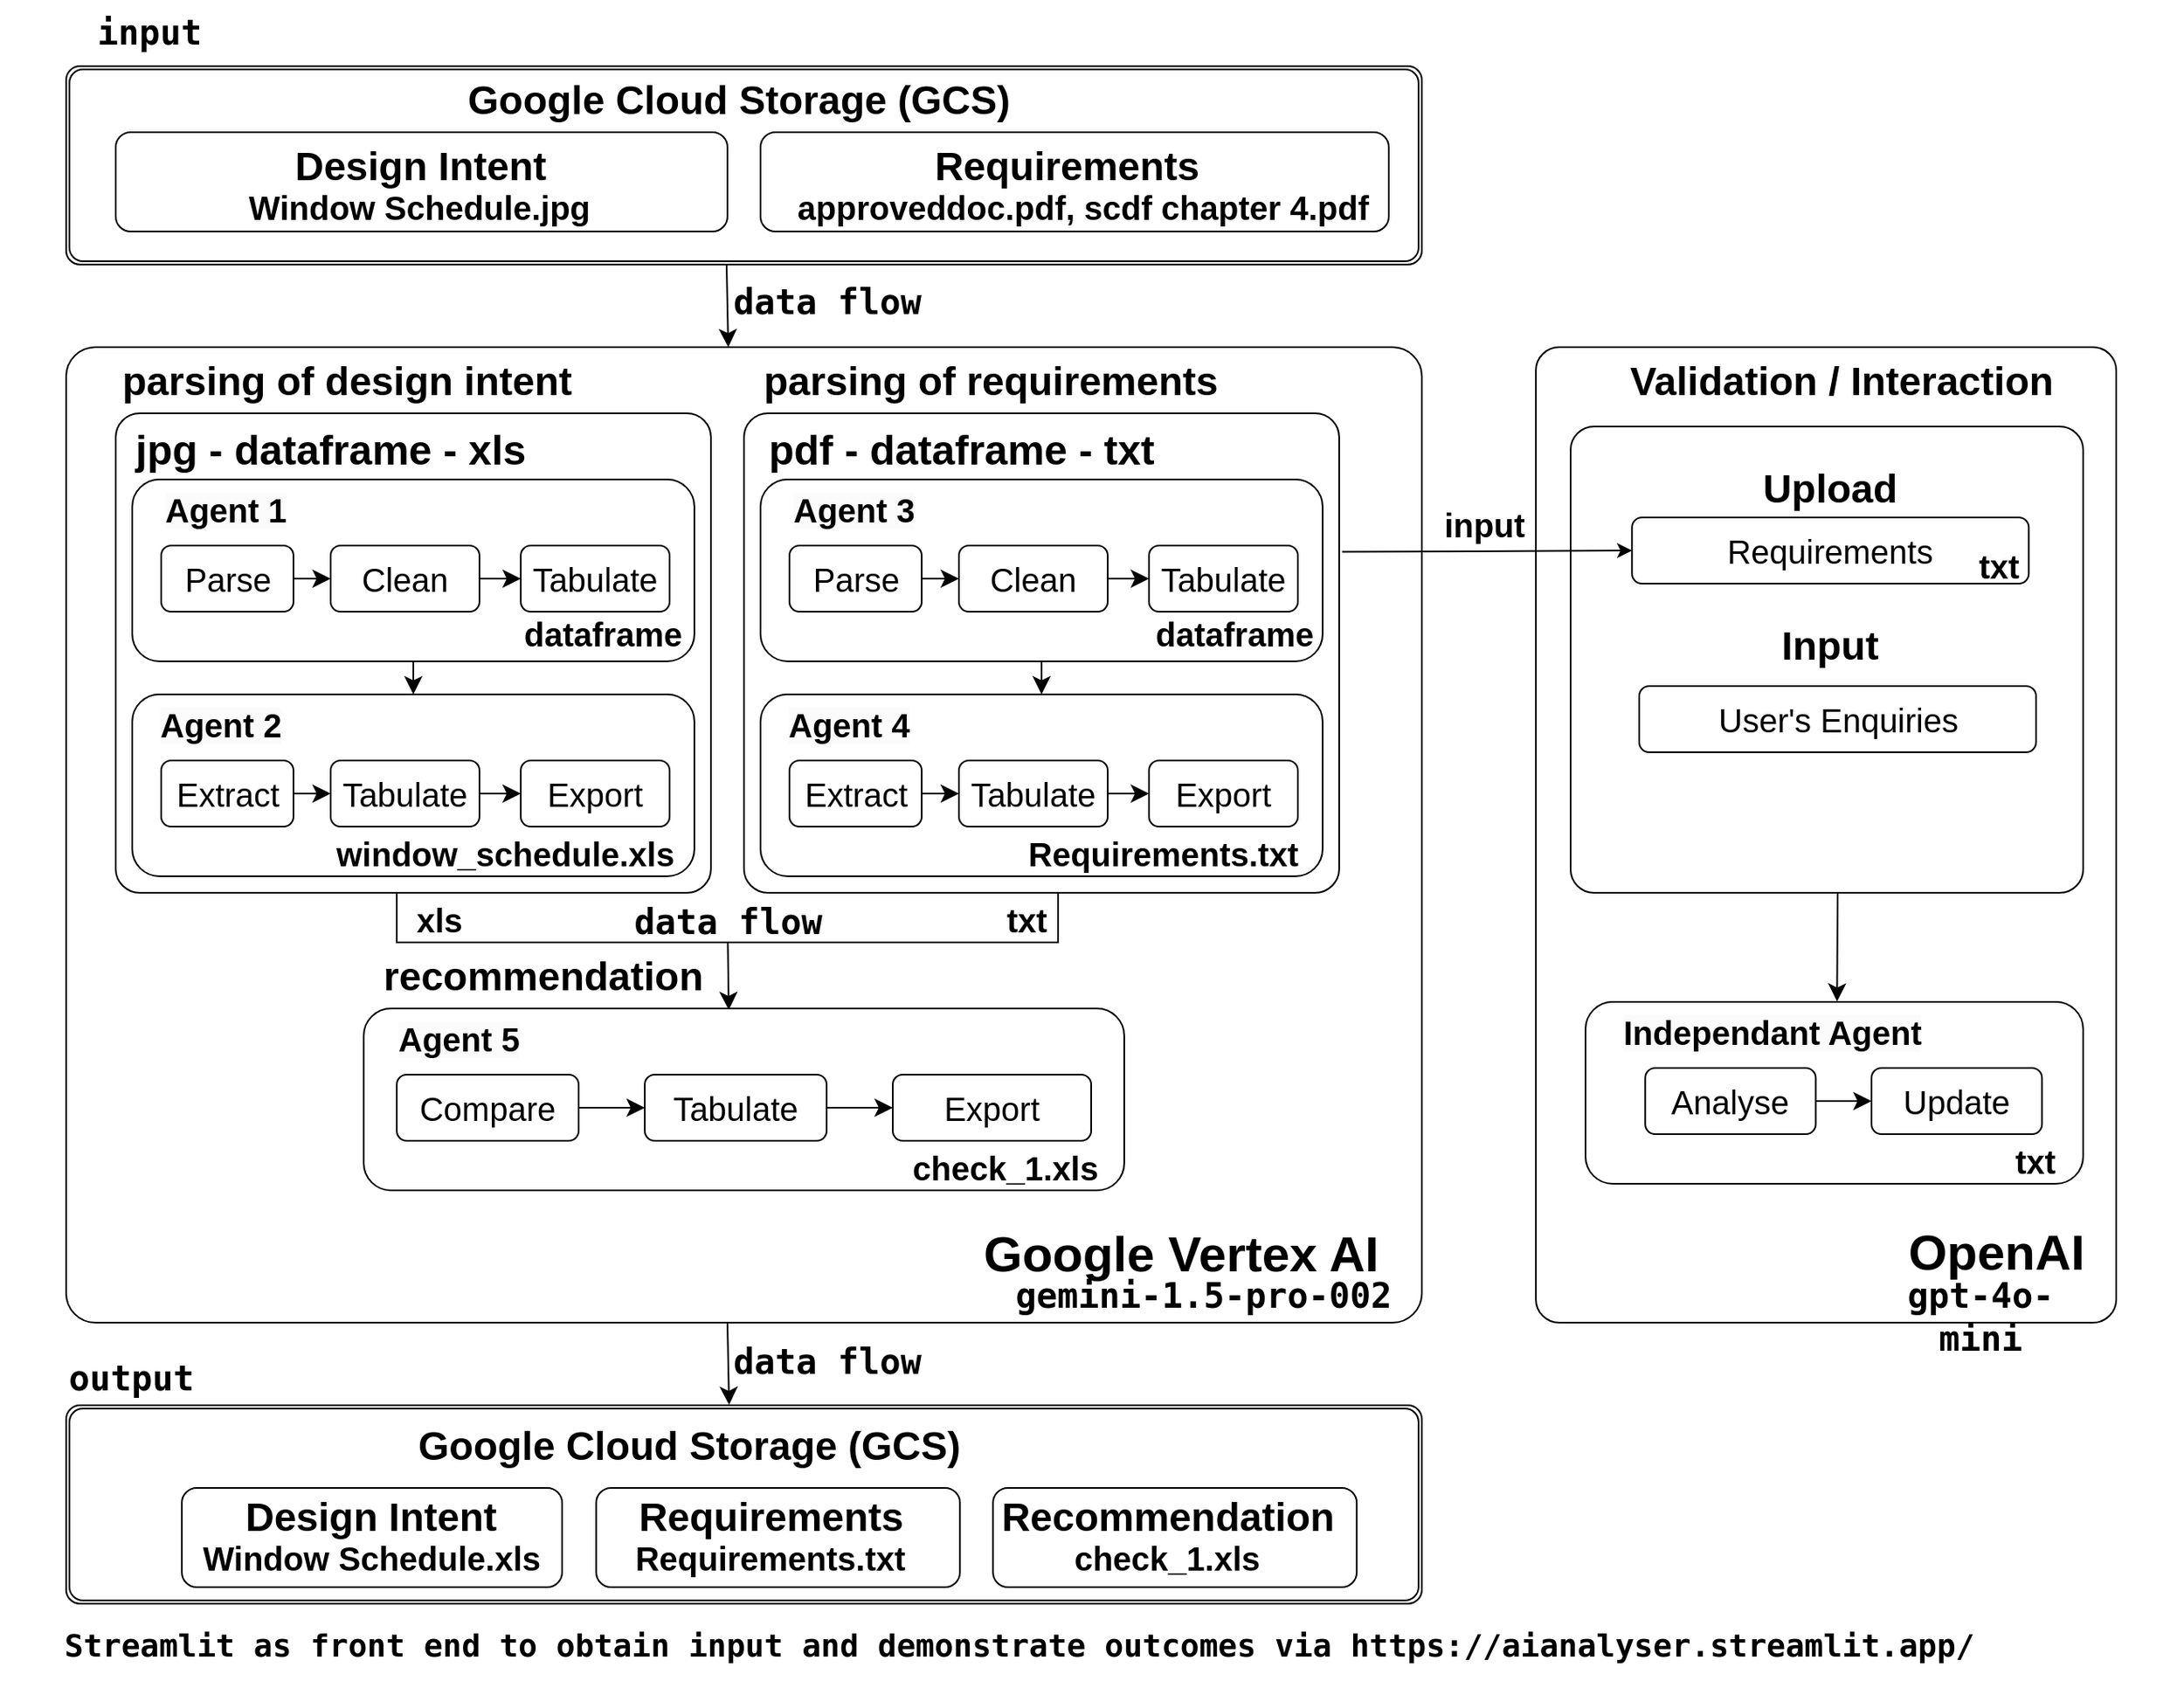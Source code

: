 <mxfile version="24.8.4">
  <diagram id="C5RBs43oDa-KdzZeNtuy" name="Page-1">
    <mxGraphModel dx="1673" dy="2113" grid="1" gridSize="10" guides="1" tooltips="1" connect="1" arrows="1" fold="1" page="1" pageScale="1" pageWidth="827" pageHeight="1169" math="0" shadow="0">
      <root>
        <mxCell id="WIyWlLk6GJQsqaUBKTNV-0" />
        <mxCell id="WIyWlLk6GJQsqaUBKTNV-1" parent="WIyWlLk6GJQsqaUBKTNV-0" />
        <mxCell id="jvl8iwTHRKWooMft47pN-112" value="" style="rounded=0;whiteSpace=wrap;html=1;labelBorderColor=none;fontColor=none;noLabel=1;strokeColor=none;" parent="WIyWlLk6GJQsqaUBKTNV-1" vertex="1">
          <mxGeometry x="40" y="-160" width="1320" height="1020" as="geometry" />
        </mxCell>
        <mxCell id="jvl8iwTHRKWooMft47pN-94" value="" style="rounded=1;whiteSpace=wrap;html=1;glass=0;strokeWidth=1;shadow=0;fontSize=30;fontStyle=1;verticalAlign=top;arcSize=4;labelBorderColor=none;" parent="WIyWlLk6GJQsqaUBKTNV-1" vertex="1">
          <mxGeometry x="969" y="50" width="351" height="590" as="geometry" />
        </mxCell>
        <mxCell id="P_XnB2ZgnU_32aA16hqf-22" value="" style="rounded=1;whiteSpace=wrap;html=1;labelBackgroundColor=#1A1A1A;arcSize=5;" vertex="1" parent="WIyWlLk6GJQsqaUBKTNV-1">
          <mxGeometry x="990" y="98" width="310" height="282" as="geometry" />
        </mxCell>
        <mxCell id="jvl8iwTHRKWooMft47pN-4" value="&lt;div&gt;&lt;br&gt;&lt;/div&gt;" style="rounded=1;whiteSpace=wrap;html=1;glass=0;strokeWidth=1;shadow=0;fontSize=30;fontStyle=1;verticalAlign=bottom;arcSize=3;" parent="WIyWlLk6GJQsqaUBKTNV-1" vertex="1">
          <mxGeometry x="80" y="50" width="820" height="590" as="geometry" />
        </mxCell>
        <mxCell id="P_XnB2ZgnU_32aA16hqf-18" value="" style="rounded=1;whiteSpace=wrap;html=1;labelBackgroundColor=#1A1A1A;arcSize=5;" vertex="1" parent="WIyWlLk6GJQsqaUBKTNV-1">
          <mxGeometry x="110" y="90" width="360" height="290" as="geometry" />
        </mxCell>
        <mxCell id="P_XnB2ZgnU_32aA16hqf-17" value="" style="rounded=1;whiteSpace=wrap;html=1;labelBackgroundColor=#1A1A1A;arcSize=5;" vertex="1" parent="WIyWlLk6GJQsqaUBKTNV-1">
          <mxGeometry x="490" y="90" width="360" height="290" as="geometry" />
        </mxCell>
        <mxCell id="P_XnB2ZgnU_32aA16hqf-2" value="" style="shape=ext;double=1;rounded=1;whiteSpace=wrap;html=1;arcSize=7;" vertex="1" parent="WIyWlLk6GJQsqaUBKTNV-1">
          <mxGeometry x="80" y="690" width="820" height="120" as="geometry" />
        </mxCell>
        <mxCell id="P_XnB2ZgnU_32aA16hqf-11" value="&lt;p&gt;&lt;br&gt;&lt;/p&gt;" style="rounded=1;whiteSpace=wrap;html=1;fontSize=12;glass=0;strokeWidth=1;shadow=0;" vertex="1" parent="WIyWlLk6GJQsqaUBKTNV-1">
          <mxGeometry x="150" y="740" width="230" height="60" as="geometry" />
        </mxCell>
        <mxCell id="P_XnB2ZgnU_32aA16hqf-12" value="&lt;p&gt;&lt;br&gt;&lt;/p&gt;" style="rounded=1;whiteSpace=wrap;html=1;fontSize=12;glass=0;strokeWidth=1;shadow=0;spacing=0;" vertex="1" parent="WIyWlLk6GJQsqaUBKTNV-1">
          <mxGeometry x="400.63" y="740" width="220" height="60" as="geometry" />
        </mxCell>
        <mxCell id="AkG67R32tvtSbbvucYFj-15" value="pdf - dataframe - txt" style="text;whiteSpace=wrap;html=1;fontStyle=1;align=left;fontSize=25;" parent="WIyWlLk6GJQsqaUBKTNV-1" vertex="1">
          <mxGeometry x="502.5" y="90" width="250" height="50" as="geometry" />
        </mxCell>
        <mxCell id="AkG67R32tvtSbbvucYFj-2" value="" style="shape=ext;double=1;rounded=1;whiteSpace=wrap;html=1;arcSize=7;" parent="WIyWlLk6GJQsqaUBKTNV-1" vertex="1">
          <mxGeometry x="80" y="-120" width="820" height="120" as="geometry" />
        </mxCell>
        <mxCell id="jvl8iwTHRKWooMft47pN-24" style="edgeStyle=none;curved=1;rounded=0;orthogonalLoop=1;jettySize=auto;html=1;entryX=0.5;entryY=0;entryDx=0;entryDy=0;fontSize=12;startSize=8;endSize=8;" parent="WIyWlLk6GJQsqaUBKTNV-1" source="jvl8iwTHRKWooMft47pN-13" target="jvl8iwTHRKWooMft47pN-19" edge="1">
          <mxGeometry relative="1" as="geometry" />
        </mxCell>
        <mxCell id="jvl8iwTHRKWooMft47pN-13" value="" style="rounded=1;whiteSpace=wrap;html=1;labelBackgroundColor=#1A1A1A;" parent="WIyWlLk6GJQsqaUBKTNV-1" vertex="1">
          <mxGeometry x="120" y="130" width="340" height="110" as="geometry" />
        </mxCell>
        <mxCell id="WIyWlLk6GJQsqaUBKTNV-3" value="&lt;p&gt;&lt;br&gt;&lt;/p&gt;" style="rounded=1;whiteSpace=wrap;html=1;fontSize=12;glass=0;strokeWidth=1;shadow=0;" parent="WIyWlLk6GJQsqaUBKTNV-1" vertex="1">
          <mxGeometry x="110" y="-80" width="370" height="60" as="geometry" />
        </mxCell>
        <mxCell id="jvl8iwTHRKWooMft47pN-5" value="&lt;p&gt;&lt;br&gt;&lt;/p&gt;" style="rounded=1;whiteSpace=wrap;html=1;fontSize=12;glass=0;strokeWidth=1;shadow=0;spacing=0;" parent="WIyWlLk6GJQsqaUBKTNV-1" vertex="1">
          <mxGeometry x="500" y="-80" width="380" height="60" as="geometry" />
        </mxCell>
        <mxCell id="jvl8iwTHRKWooMft47pN-6" style="edgeStyle=none;curved=1;rounded=0;orthogonalLoop=1;jettySize=auto;html=1;exitX=0.25;exitY=1;exitDx=0;exitDy=0;fontSize=12;startSize=8;endSize=8;" parent="WIyWlLk6GJQsqaUBKTNV-1" source="WIyWlLk6GJQsqaUBKTNV-3" target="WIyWlLk6GJQsqaUBKTNV-3" edge="1">
          <mxGeometry relative="1" as="geometry" />
        </mxCell>
        <mxCell id="jvl8iwTHRKWooMft47pN-12" value="&lt;span style=&quot;color: rgb(0, 0, 0); font-family: Helvetica; font-size: 20px; font-style: normal; font-variant-ligatures: normal; font-variant-caps: normal; letter-spacing: normal; orphans: 2; text-align: center; text-indent: 0px; text-transform: none; widows: 2; word-spacing: 0px; -webkit-text-stroke-width: 0px; white-space: normal; background-color: rgb(251, 251, 251); text-decoration-thickness: initial; text-decoration-style: initial; text-decoration-color: initial; float: none; display: inline !important;&quot;&gt;Agent 1&lt;/span&gt;" style="text;whiteSpace=wrap;html=1;fontStyle=1" parent="WIyWlLk6GJQsqaUBKTNV-1" vertex="1">
          <mxGeometry x="137.5" y="130" width="90" height="50" as="geometry" />
        </mxCell>
        <mxCell id="jvl8iwTHRKWooMft47pN-17" style="edgeStyle=none;curved=1;rounded=0;orthogonalLoop=1;jettySize=auto;html=1;exitX=0.5;exitY=0;exitDx=0;exitDy=0;fontSize=12;startSize=8;endSize=8;" parent="WIyWlLk6GJQsqaUBKTNV-1" edge="1">
          <mxGeometry relative="1" as="geometry">
            <mxPoint x="380" y="170" as="sourcePoint" />
            <mxPoint x="380" y="170" as="targetPoint" />
          </mxGeometry>
        </mxCell>
        <mxCell id="jvl8iwTHRKWooMft47pN-19" value="" style="rounded=1;whiteSpace=wrap;html=1;labelBackgroundColor=#1A1A1A;" parent="WIyWlLk6GJQsqaUBKTNV-1" vertex="1">
          <mxGeometry x="120" y="260" width="340" height="110" as="geometry" />
        </mxCell>
        <mxCell id="jvl8iwTHRKWooMft47pN-20" value="&lt;span style=&quot;color: rgb(0, 0, 0); font-family: Helvetica; font-size: 20px; font-style: normal; font-variant-ligatures: normal; font-variant-caps: normal; letter-spacing: normal; orphans: 2; text-align: center; text-indent: 0px; text-transform: none; widows: 2; word-spacing: 0px; -webkit-text-stroke-width: 0px; white-space: normal; background-color: rgb(251, 251, 251); text-decoration-thickness: initial; text-decoration-style: initial; text-decoration-color: initial; float: none; display: inline !important;&quot;&gt;Agent 2&lt;/span&gt;" style="text;whiteSpace=wrap;html=1;fontStyle=1" parent="WIyWlLk6GJQsqaUBKTNV-1" vertex="1">
          <mxGeometry x="135" y="260" width="90" height="50" as="geometry" />
        </mxCell>
        <mxCell id="jvl8iwTHRKWooMft47pN-23" style="edgeStyle=none;curved=1;rounded=0;orthogonalLoop=1;jettySize=auto;html=1;exitX=1;exitY=0.5;exitDx=0;exitDy=0;entryX=0;entryY=0.5;entryDx=0;entryDy=0;fontSize=12;startSize=8;endSize=8;" parent="WIyWlLk6GJQsqaUBKTNV-1" source="jvl8iwTHRKWooMft47pN-21" target="jvl8iwTHRKWooMft47pN-22" edge="1">
          <mxGeometry relative="1" as="geometry" />
        </mxCell>
        <mxCell id="jvl8iwTHRKWooMft47pN-21" value="&lt;p&gt;&lt;span style=&quot;font-size: 20px;&quot;&gt;Extract&lt;/span&gt;&lt;/p&gt;" style="rounded=1;whiteSpace=wrap;html=1;fontSize=12;glass=0;strokeWidth=1;shadow=0;" parent="WIyWlLk6GJQsqaUBKTNV-1" vertex="1">
          <mxGeometry x="137.5" y="300" width="80" height="40" as="geometry" />
        </mxCell>
        <mxCell id="jvl8iwTHRKWooMft47pN-36" style="edgeStyle=none;curved=1;rounded=0;orthogonalLoop=1;jettySize=auto;html=1;fontSize=12;startSize=8;endSize=8;" parent="WIyWlLk6GJQsqaUBKTNV-1" source="jvl8iwTHRKWooMft47pN-22" target="jvl8iwTHRKWooMft47pN-26" edge="1">
          <mxGeometry relative="1" as="geometry" />
        </mxCell>
        <mxCell id="jvl8iwTHRKWooMft47pN-22" value="&lt;p&gt;&lt;span style=&quot;font-size: 20px;&quot;&gt;Tabulate&lt;/span&gt;&lt;/p&gt;" style="rounded=1;whiteSpace=wrap;html=1;fontSize=12;glass=0;strokeWidth=1;shadow=0;" parent="WIyWlLk6GJQsqaUBKTNV-1" vertex="1">
          <mxGeometry x="240" y="300" width="90" height="40" as="geometry" />
        </mxCell>
        <mxCell id="jvl8iwTHRKWooMft47pN-26" value="&lt;p&gt;&lt;span style=&quot;font-size: 20px;&quot;&gt;Export&lt;/span&gt;&lt;/p&gt;" style="rounded=1;whiteSpace=wrap;html=1;fontSize=12;glass=0;strokeWidth=1;shadow=0;" parent="WIyWlLk6GJQsqaUBKTNV-1" vertex="1">
          <mxGeometry x="355" y="300" width="90" height="40" as="geometry" />
        </mxCell>
        <mxCell id="jvl8iwTHRKWooMft47pN-32" style="edgeStyle=none;curved=1;rounded=0;orthogonalLoop=1;jettySize=auto;html=1;entryX=0;entryY=0.5;entryDx=0;entryDy=0;fontSize=12;startSize=8;endSize=8;" parent="WIyWlLk6GJQsqaUBKTNV-1" source="jvl8iwTHRKWooMft47pN-29" target="jvl8iwTHRKWooMft47pN-30" edge="1">
          <mxGeometry relative="1" as="geometry" />
        </mxCell>
        <mxCell id="jvl8iwTHRKWooMft47pN-29" value="&lt;p&gt;&lt;span style=&quot;font-size: 20px;&quot;&gt;Parse&lt;/span&gt;&lt;/p&gt;" style="rounded=1;whiteSpace=wrap;html=1;fontSize=12;glass=0;strokeWidth=1;shadow=0;" parent="WIyWlLk6GJQsqaUBKTNV-1" vertex="1">
          <mxGeometry x="137.5" y="170" width="80" height="40" as="geometry" />
        </mxCell>
        <mxCell id="jvl8iwTHRKWooMft47pN-33" style="edgeStyle=none;curved=1;rounded=0;orthogonalLoop=1;jettySize=auto;html=1;entryX=0;entryY=0.5;entryDx=0;entryDy=0;fontSize=12;startSize=8;endSize=8;" parent="WIyWlLk6GJQsqaUBKTNV-1" source="jvl8iwTHRKWooMft47pN-30" target="jvl8iwTHRKWooMft47pN-31" edge="1">
          <mxGeometry relative="1" as="geometry" />
        </mxCell>
        <mxCell id="jvl8iwTHRKWooMft47pN-30" value="&lt;p&gt;&lt;span style=&quot;font-size: 20px;&quot;&gt;Clean&lt;/span&gt;&lt;/p&gt;" style="rounded=1;whiteSpace=wrap;html=1;fontSize=12;glass=0;strokeWidth=1;shadow=0;" parent="WIyWlLk6GJQsqaUBKTNV-1" vertex="1">
          <mxGeometry x="240" y="170" width="90" height="40" as="geometry" />
        </mxCell>
        <mxCell id="jvl8iwTHRKWooMft47pN-31" value="&lt;p&gt;&lt;span style=&quot;font-size: 20px;&quot;&gt;Tabulate&lt;/span&gt;&lt;/p&gt;" style="rounded=1;whiteSpace=wrap;html=1;fontSize=12;glass=0;strokeWidth=1;shadow=0;" parent="WIyWlLk6GJQsqaUBKTNV-1" vertex="1">
          <mxGeometry x="355" y="170" width="90" height="40" as="geometry" />
        </mxCell>
        <mxCell id="jvl8iwTHRKWooMft47pN-37" value="&lt;div style=&quot;text-align: center;&quot;&gt;&lt;span style=&quot;background-color: initial; font-size: 20px;&quot;&gt;dataframe&lt;/span&gt;&lt;/div&gt;" style="text;whiteSpace=wrap;html=1;fontStyle=1" parent="WIyWlLk6GJQsqaUBKTNV-1" vertex="1">
          <mxGeometry x="355" y="205" width="90" height="50" as="geometry" />
        </mxCell>
        <mxCell id="jvl8iwTHRKWooMft47pN-38" value="&lt;div style=&quot;&quot;&gt;&lt;span style=&quot;background-color: initial; font-size: 20px;&quot;&gt;window_schedule.xls&lt;/span&gt;&lt;/div&gt;" style="text;whiteSpace=wrap;html=1;fontStyle=1;align=right;" parent="WIyWlLk6GJQsqaUBKTNV-1" vertex="1">
          <mxGeometry x="230" y="338" width="220" height="50" as="geometry" />
        </mxCell>
        <mxCell id="jvl8iwTHRKWooMft47pN-41" style="edgeStyle=none;curved=1;rounded=0;orthogonalLoop=1;jettySize=auto;html=1;entryX=0.5;entryY=0;entryDx=0;entryDy=0;fontSize=12;startSize=8;endSize=8;" parent="WIyWlLk6GJQsqaUBKTNV-1" source="jvl8iwTHRKWooMft47pN-42" target="jvl8iwTHRKWooMft47pN-45" edge="1">
          <mxGeometry relative="1" as="geometry" />
        </mxCell>
        <mxCell id="jvl8iwTHRKWooMft47pN-42" value="" style="rounded=1;whiteSpace=wrap;html=1;labelBackgroundColor=#1A1A1A;" parent="WIyWlLk6GJQsqaUBKTNV-1" vertex="1">
          <mxGeometry x="500" y="130" width="340" height="110" as="geometry" />
        </mxCell>
        <mxCell id="jvl8iwTHRKWooMft47pN-43" value="&lt;span style=&quot;color: rgb(0, 0, 0); font-family: Helvetica; font-size: 20px; font-style: normal; font-variant-ligatures: normal; font-variant-caps: normal; letter-spacing: normal; orphans: 2; text-align: center; text-indent: 0px; text-transform: none; widows: 2; word-spacing: 0px; -webkit-text-stroke-width: 0px; white-space: normal; background-color: rgb(251, 251, 251); text-decoration-thickness: initial; text-decoration-style: initial; text-decoration-color: initial; float: none; display: inline !important;&quot;&gt;Agent 3&lt;/span&gt;" style="text;whiteSpace=wrap;html=1;fontStyle=1" parent="WIyWlLk6GJQsqaUBKTNV-1" vertex="1">
          <mxGeometry x="517.5" y="130" width="90" height="50" as="geometry" />
        </mxCell>
        <mxCell id="jvl8iwTHRKWooMft47pN-44" style="edgeStyle=none;curved=1;rounded=0;orthogonalLoop=1;jettySize=auto;html=1;exitX=0.5;exitY=0;exitDx=0;exitDy=0;fontSize=12;startSize=8;endSize=8;" parent="WIyWlLk6GJQsqaUBKTNV-1" edge="1">
          <mxGeometry relative="1" as="geometry">
            <mxPoint x="760" y="170" as="sourcePoint" />
            <mxPoint x="760" y="170" as="targetPoint" />
          </mxGeometry>
        </mxCell>
        <mxCell id="jvl8iwTHRKWooMft47pN-45" value="" style="rounded=1;whiteSpace=wrap;html=1;labelBackgroundColor=#1A1A1A;" parent="WIyWlLk6GJQsqaUBKTNV-1" vertex="1">
          <mxGeometry x="500" y="260" width="340" height="110" as="geometry" />
        </mxCell>
        <mxCell id="jvl8iwTHRKWooMft47pN-46" value="&lt;span style=&quot;color: rgb(0, 0, 0); font-family: Helvetica; font-size: 20px; font-style: normal; font-variant-ligatures: normal; font-variant-caps: normal; letter-spacing: normal; orphans: 2; text-align: center; text-indent: 0px; text-transform: none; widows: 2; word-spacing: 0px; -webkit-text-stroke-width: 0px; white-space: normal; background-color: rgb(251, 251, 251); text-decoration-thickness: initial; text-decoration-style: initial; text-decoration-color: initial; float: none; display: inline !important;&quot;&gt;Agent 4&lt;/span&gt;" style="text;whiteSpace=wrap;html=1;fontStyle=1" parent="WIyWlLk6GJQsqaUBKTNV-1" vertex="1">
          <mxGeometry x="515" y="260" width="90" height="50" as="geometry" />
        </mxCell>
        <mxCell id="jvl8iwTHRKWooMft47pN-47" style="edgeStyle=none;curved=1;rounded=0;orthogonalLoop=1;jettySize=auto;html=1;exitX=1;exitY=0.5;exitDx=0;exitDy=0;entryX=0;entryY=0.5;entryDx=0;entryDy=0;fontSize=12;startSize=8;endSize=8;" parent="WIyWlLk6GJQsqaUBKTNV-1" source="jvl8iwTHRKWooMft47pN-48" target="jvl8iwTHRKWooMft47pN-50" edge="1">
          <mxGeometry relative="1" as="geometry" />
        </mxCell>
        <mxCell id="jvl8iwTHRKWooMft47pN-48" value="&lt;p&gt;&lt;span style=&quot;font-size: 20px;&quot;&gt;Extract&lt;/span&gt;&lt;/p&gt;" style="rounded=1;whiteSpace=wrap;html=1;fontSize=12;glass=0;strokeWidth=1;shadow=0;" parent="WIyWlLk6GJQsqaUBKTNV-1" vertex="1">
          <mxGeometry x="517.5" y="300" width="80" height="40" as="geometry" />
        </mxCell>
        <mxCell id="jvl8iwTHRKWooMft47pN-49" style="edgeStyle=none;curved=1;rounded=0;orthogonalLoop=1;jettySize=auto;html=1;fontSize=12;startSize=8;endSize=8;" parent="WIyWlLk6GJQsqaUBKTNV-1" source="jvl8iwTHRKWooMft47pN-50" target="jvl8iwTHRKWooMft47pN-51" edge="1">
          <mxGeometry relative="1" as="geometry" />
        </mxCell>
        <mxCell id="jvl8iwTHRKWooMft47pN-50" value="&lt;p&gt;&lt;span style=&quot;font-size: 20px;&quot;&gt;Tabulate&lt;/span&gt;&lt;/p&gt;" style="rounded=1;whiteSpace=wrap;html=1;fontSize=12;glass=0;strokeWidth=1;shadow=0;" parent="WIyWlLk6GJQsqaUBKTNV-1" vertex="1">
          <mxGeometry x="620" y="300" width="90" height="40" as="geometry" />
        </mxCell>
        <mxCell id="jvl8iwTHRKWooMft47pN-51" value="&lt;p&gt;&lt;span style=&quot;font-size: 20px;&quot;&gt;Export&lt;/span&gt;&lt;/p&gt;" style="rounded=1;whiteSpace=wrap;html=1;fontSize=12;glass=0;strokeWidth=1;shadow=0;" parent="WIyWlLk6GJQsqaUBKTNV-1" vertex="1">
          <mxGeometry x="735" y="300" width="90" height="40" as="geometry" />
        </mxCell>
        <mxCell id="jvl8iwTHRKWooMft47pN-52" style="edgeStyle=none;curved=1;rounded=0;orthogonalLoop=1;jettySize=auto;html=1;entryX=0;entryY=0.5;entryDx=0;entryDy=0;fontSize=12;startSize=8;endSize=8;" parent="WIyWlLk6GJQsqaUBKTNV-1" source="jvl8iwTHRKWooMft47pN-53" target="jvl8iwTHRKWooMft47pN-55" edge="1">
          <mxGeometry relative="1" as="geometry" />
        </mxCell>
        <mxCell id="jvl8iwTHRKWooMft47pN-53" value="&lt;p&gt;&lt;span style=&quot;font-size: 20px;&quot;&gt;Parse&lt;/span&gt;&lt;/p&gt;" style="rounded=1;whiteSpace=wrap;html=1;fontSize=12;glass=0;strokeWidth=1;shadow=0;" parent="WIyWlLk6GJQsqaUBKTNV-1" vertex="1">
          <mxGeometry x="517.5" y="170" width="80" height="40" as="geometry" />
        </mxCell>
        <mxCell id="jvl8iwTHRKWooMft47pN-54" style="edgeStyle=none;curved=1;rounded=0;orthogonalLoop=1;jettySize=auto;html=1;entryX=0;entryY=0.5;entryDx=0;entryDy=0;fontSize=12;startSize=8;endSize=8;" parent="WIyWlLk6GJQsqaUBKTNV-1" source="jvl8iwTHRKWooMft47pN-55" target="jvl8iwTHRKWooMft47pN-56" edge="1">
          <mxGeometry relative="1" as="geometry" />
        </mxCell>
        <mxCell id="jvl8iwTHRKWooMft47pN-55" value="&lt;p&gt;&lt;span style=&quot;font-size: 20px;&quot;&gt;Clean&lt;/span&gt;&lt;/p&gt;" style="rounded=1;whiteSpace=wrap;html=1;fontSize=12;glass=0;strokeWidth=1;shadow=0;" parent="WIyWlLk6GJQsqaUBKTNV-1" vertex="1">
          <mxGeometry x="620" y="170" width="90" height="40" as="geometry" />
        </mxCell>
        <mxCell id="jvl8iwTHRKWooMft47pN-56" value="&lt;p&gt;&lt;span style=&quot;font-size: 20px;&quot;&gt;Tabulate&lt;/span&gt;&lt;/p&gt;" style="rounded=1;whiteSpace=wrap;html=1;fontSize=12;glass=0;strokeWidth=1;shadow=0;" parent="WIyWlLk6GJQsqaUBKTNV-1" vertex="1">
          <mxGeometry x="735" y="170" width="90" height="40" as="geometry" />
        </mxCell>
        <mxCell id="jvl8iwTHRKWooMft47pN-58" value="&lt;div style=&quot;text-align: center;&quot;&gt;&lt;span style=&quot;font-size: 20px;&quot;&gt;Requirements.txt&lt;/span&gt;&lt;/div&gt;" style="text;whiteSpace=wrap;html=1;fontStyle=1" parent="WIyWlLk6GJQsqaUBKTNV-1" vertex="1">
          <mxGeometry x="660" y="338" width="206.5" height="50" as="geometry" />
        </mxCell>
        <mxCell id="jvl8iwTHRKWooMft47pN-69" style="edgeStyle=none;curved=1;rounded=0;orthogonalLoop=1;jettySize=auto;html=1;fontSize=12;startSize=8;endSize=8;entryX=0.48;entryY=0.008;entryDx=0;entryDy=0;entryPerimeter=0;" parent="WIyWlLk6GJQsqaUBKTNV-1" source="jvl8iwTHRKWooMft47pN-63" target="jvl8iwTHRKWooMft47pN-64" edge="1">
          <mxGeometry relative="1" as="geometry" />
        </mxCell>
        <mxCell id="jvl8iwTHRKWooMft47pN-63" value="" style="shape=partialRectangle;whiteSpace=wrap;html=1;bottom=1;right=1;left=1;top=0;fillColor=none;routingCenterX=-0.5;" parent="WIyWlLk6GJQsqaUBKTNV-1" vertex="1">
          <mxGeometry x="280" y="380" width="400" height="30" as="geometry" />
        </mxCell>
        <mxCell id="jvl8iwTHRKWooMft47pN-64" value="" style="rounded=1;whiteSpace=wrap;html=1;labelBackgroundColor=#1A1A1A;" parent="WIyWlLk6GJQsqaUBKTNV-1" vertex="1">
          <mxGeometry x="260" y="450" width="460" height="110" as="geometry" />
        </mxCell>
        <mxCell id="jvl8iwTHRKWooMft47pN-71" style="edgeStyle=none;curved=1;rounded=0;orthogonalLoop=1;jettySize=auto;html=1;entryX=0;entryY=0.5;entryDx=0;entryDy=0;fontSize=12;startSize=8;endSize=8;" parent="WIyWlLk6GJQsqaUBKTNV-1" source="jvl8iwTHRKWooMft47pN-66" target="jvl8iwTHRKWooMft47pN-67" edge="1">
          <mxGeometry relative="1" as="geometry" />
        </mxCell>
        <mxCell id="jvl8iwTHRKWooMft47pN-66" value="&lt;p&gt;&lt;span style=&quot;font-size: 20px;&quot;&gt;Compare&lt;/span&gt;&lt;/p&gt;" style="rounded=1;whiteSpace=wrap;html=1;fontSize=12;glass=0;strokeWidth=1;shadow=0;" parent="WIyWlLk6GJQsqaUBKTNV-1" vertex="1">
          <mxGeometry x="280" y="490" width="110" height="40" as="geometry" />
        </mxCell>
        <mxCell id="jvl8iwTHRKWooMft47pN-72" style="edgeStyle=none;curved=1;rounded=0;orthogonalLoop=1;jettySize=auto;html=1;entryX=0;entryY=0.5;entryDx=0;entryDy=0;fontSize=12;startSize=8;endSize=8;" parent="WIyWlLk6GJQsqaUBKTNV-1" source="jvl8iwTHRKWooMft47pN-67" target="jvl8iwTHRKWooMft47pN-70" edge="1">
          <mxGeometry relative="1" as="geometry" />
        </mxCell>
        <mxCell id="jvl8iwTHRKWooMft47pN-67" value="&lt;p&gt;&lt;span style=&quot;font-size: 20px;&quot;&gt;Tabulate&lt;/span&gt;&lt;/p&gt;" style="rounded=1;whiteSpace=wrap;html=1;fontSize=12;glass=0;strokeWidth=1;shadow=0;" parent="WIyWlLk6GJQsqaUBKTNV-1" vertex="1">
          <mxGeometry x="430" y="490" width="110" height="40" as="geometry" />
        </mxCell>
        <mxCell id="jvl8iwTHRKWooMft47pN-68" value="&lt;span style=&quot;color: rgb(0, 0, 0); font-family: Helvetica; font-size: 20px; font-style: normal; font-variant-ligatures: normal; font-variant-caps: normal; letter-spacing: normal; orphans: 2; text-align: center; text-indent: 0px; text-transform: none; widows: 2; word-spacing: 0px; -webkit-text-stroke-width: 0px; white-space: normal; background-color: rgb(251, 251, 251); text-decoration-thickness: initial; text-decoration-style: initial; text-decoration-color: initial; float: none; display: inline !important;&quot;&gt;Agent 5&lt;/span&gt;" style="text;whiteSpace=wrap;html=1;fontStyle=1" parent="WIyWlLk6GJQsqaUBKTNV-1" vertex="1">
          <mxGeometry x="278.75" y="450" width="90" height="50" as="geometry" />
        </mxCell>
        <mxCell id="jvl8iwTHRKWooMft47pN-70" value="&lt;p&gt;&lt;span style=&quot;font-size: 20px;&quot;&gt;Export&lt;/span&gt;&lt;/p&gt;" style="rounded=1;whiteSpace=wrap;html=1;fontSize=12;glass=0;strokeWidth=1;shadow=0;" parent="WIyWlLk6GJQsqaUBKTNV-1" vertex="1">
          <mxGeometry x="580" y="490" width="120" height="40" as="geometry" />
        </mxCell>
        <mxCell id="jvl8iwTHRKWooMft47pN-73" value="&lt;div style=&quot;text-align: center;&quot;&gt;&lt;span style=&quot;background-color: initial; font-size: 20px;&quot;&gt;check_1.xls&lt;/span&gt;&lt;/div&gt;" style="text;whiteSpace=wrap;html=1;fontStyle=1" parent="WIyWlLk6GJQsqaUBKTNV-1" vertex="1">
          <mxGeometry x="590" y="528" width="150" height="50" as="geometry" />
        </mxCell>
        <mxCell id="jvl8iwTHRKWooMft47pN-75" value="&lt;div style=&quot;font-size: 21px;&quot;&gt;&lt;span style=&quot;font-size: 21px;&quot; id=&quot;docs-internal-guid-1821d3b9-7fff-7af8-b4e6-91dbe0856bd1&quot;&gt;&lt;span style=&quot;font-size: 21px; font-family: &amp;quot;Roboto Mono&amp;quot;, monospace; background-color: transparent; font-variant-numeric: normal; font-variant-east-asian: normal; font-variant-alternates: normal; font-variant-position: normal; vertical-align: baseline; white-space-collapse: preserve;&quot;&gt;gemini-1.5-pro-002&lt;/span&gt;&lt;/span&gt;&lt;/div&gt;" style="text;whiteSpace=wrap;html=1;fontStyle=1;fontColor=#000000;align=center;fontSize=21;" parent="WIyWlLk6GJQsqaUBKTNV-1" vertex="1">
          <mxGeometry x="607.5" y="604" width="320" height="30" as="geometry" />
        </mxCell>
        <mxCell id="jvl8iwTHRKWooMft47pN-77" value="&lt;div style=&quot;font-size: 21px;&quot;&gt;&lt;span style=&quot;font-size: 21px;&quot; id=&quot;docs-internal-guid-1821d3b9-7fff-7af8-b4e6-91dbe0856bd1&quot;&gt;&lt;span style=&quot;font-size: 21px; font-family: &amp;quot;Roboto Mono&amp;quot;, monospace; background-color: transparent; font-variant-numeric: normal; font-variant-east-asian: normal; font-variant-alternates: normal; font-variant-position: normal; vertical-align: baseline; white-space-collapse: preserve;&quot;&gt;gpt-4o-mini&lt;/span&gt;&lt;/span&gt;&lt;/div&gt;" style="text;whiteSpace=wrap;html=1;fontStyle=1;fontColor=#000000;align=center;fontSize=21;" parent="WIyWlLk6GJQsqaUBKTNV-1" vertex="1">
          <mxGeometry x="1168" y="604" width="140" height="30" as="geometry" />
        </mxCell>
        <mxCell id="jvl8iwTHRKWooMft47pN-78" value="" style="rounded=1;whiteSpace=wrap;html=1;labelBackgroundColor=#1A1A1A;" parent="WIyWlLk6GJQsqaUBKTNV-1" vertex="1">
          <mxGeometry x="999" y="446" width="301" height="110" as="geometry" />
        </mxCell>
        <mxCell id="jvl8iwTHRKWooMft47pN-81" style="edgeStyle=none;curved=1;rounded=0;orthogonalLoop=1;jettySize=auto;html=1;entryX=0;entryY=0.5;entryDx=0;entryDy=0;fontSize=12;startSize=8;endSize=8;" parent="WIyWlLk6GJQsqaUBKTNV-1" source="jvl8iwTHRKWooMft47pN-82" target="jvl8iwTHRKWooMft47pN-84" edge="1">
          <mxGeometry relative="1" as="geometry" />
        </mxCell>
        <mxCell id="jvl8iwTHRKWooMft47pN-82" value="&lt;p&gt;&lt;span style=&quot;font-size: 20px;&quot;&gt;Analyse&lt;/span&gt;&lt;/p&gt;" style="rounded=1;whiteSpace=wrap;html=1;fontSize=12;glass=0;strokeWidth=1;shadow=0;" parent="WIyWlLk6GJQsqaUBKTNV-1" vertex="1">
          <mxGeometry x="1035.12" y="486" width="103.13" height="40" as="geometry" />
        </mxCell>
        <mxCell id="jvl8iwTHRKWooMft47pN-83" value="&lt;span style=&quot;color: rgb(0, 0, 0); font-family: Helvetica; font-size: 20px; font-style: normal; font-variant-ligatures: normal; font-variant-caps: normal; letter-spacing: normal; orphans: 2; text-align: center; text-indent: 0px; text-transform: none; widows: 2; word-spacing: 0px; -webkit-text-stroke-width: 0px; white-space: normal; background-color: rgb(251, 251, 251); text-decoration-thickness: initial; text-decoration-style: initial; text-decoration-color: initial; float: none; display: inline !important;&quot;&gt;Independant Agent&lt;/span&gt;" style="text;whiteSpace=wrap;html=1;fontStyle=1" parent="WIyWlLk6GJQsqaUBKTNV-1" vertex="1">
          <mxGeometry x="1019.62" y="446" width="197.5" height="50" as="geometry" />
        </mxCell>
        <mxCell id="jvl8iwTHRKWooMft47pN-84" value="&lt;p&gt;&lt;span style=&quot;font-size: 20px;&quot;&gt;Update&lt;/span&gt;&lt;/p&gt;" style="rounded=1;whiteSpace=wrap;html=1;fontSize=12;glass=0;strokeWidth=1;shadow=0;" parent="WIyWlLk6GJQsqaUBKTNV-1" vertex="1">
          <mxGeometry x="1172" y="486" width="103.12" height="40" as="geometry" />
        </mxCell>
        <mxCell id="jvl8iwTHRKWooMft47pN-85" value="&lt;div style=&quot;text-align: center;&quot;&gt;&lt;span style=&quot;background-color: initial; font-size: 20px;&quot;&gt;txt&lt;/span&gt;&lt;/div&gt;" style="text;whiteSpace=wrap;html=1;fontStyle=1" parent="WIyWlLk6GJQsqaUBKTNV-1" vertex="1">
          <mxGeometry x="1257.12" y="524" width="90" height="50" as="geometry" />
        </mxCell>
        <mxCell id="jvl8iwTHRKWooMft47pN-86" value="&lt;p&gt;&lt;span style=&quot;font-size: 20px;&quot;&gt;Requirements&lt;/span&gt;&lt;/p&gt;" style="rounded=1;whiteSpace=wrap;html=1;fontSize=12;glass=0;strokeWidth=1;shadow=0;" parent="WIyWlLk6GJQsqaUBKTNV-1" vertex="1">
          <mxGeometry x="1027.12" y="153" width="240" height="40" as="geometry" />
        </mxCell>
        <mxCell id="jvl8iwTHRKWooMft47pN-92" style="edgeStyle=none;curved=1;rounded=0;orthogonalLoop=1;jettySize=auto;html=1;fontSize=12;startSize=8;endSize=8;exitX=0.5;exitY=1;exitDx=0;exitDy=0;entryX=0.666;entryY=-0.004;entryDx=0;entryDy=0;entryPerimeter=0;" parent="WIyWlLk6GJQsqaUBKTNV-1" target="jvl8iwTHRKWooMft47pN-83" edge="1">
          <mxGeometry relative="1" as="geometry">
            <mxPoint x="1151.5" y="380.0" as="sourcePoint" />
            <mxPoint x="1148.12" y="380" as="targetPoint" />
          </mxGeometry>
        </mxCell>
        <mxCell id="jvl8iwTHRKWooMft47pN-88" value="&lt;p&gt;&lt;span style=&quot;font-size: 20px;&quot;&gt;User&#39;s Enquiries&lt;/span&gt;&lt;/p&gt;" style="rounded=1;whiteSpace=wrap;html=1;fontSize=12;glass=0;strokeWidth=1;shadow=0;" parent="WIyWlLk6GJQsqaUBKTNV-1" vertex="1">
          <mxGeometry x="1031.5" y="255" width="240" height="40" as="geometry" />
        </mxCell>
        <mxCell id="jvl8iwTHRKWooMft47pN-89" value="&lt;div style=&quot;text-align: center;&quot;&gt;&lt;span style=&quot;background-color: initial; font-size: 20px;&quot;&gt;txt&lt;/span&gt;&lt;/div&gt;" style="text;whiteSpace=wrap;html=1;fontStyle=1" parent="WIyWlLk6GJQsqaUBKTNV-1" vertex="1">
          <mxGeometry x="1235" y="164" width="90" height="30" as="geometry" />
        </mxCell>
        <mxCell id="jvl8iwTHRKWooMft47pN-99" value="&lt;div style=&quot;font-size: 24px;&quot;&gt;&lt;span style=&quot;background-color: initial; font-size: 24px;&quot;&gt;Upload&lt;/span&gt;&lt;/div&gt;" style="text;whiteSpace=wrap;html=1;fontStyle=1;align=center;fontSize=24;" parent="WIyWlLk6GJQsqaUBKTNV-1" vertex="1">
          <mxGeometry x="1037.12" y="115" width="220" height="50" as="geometry" />
        </mxCell>
        <mxCell id="jvl8iwTHRKWooMft47pN-108" value="&lt;div style=&quot;&quot;&gt;&lt;span style=&quot;font-size: 20px;&quot;&gt;input&lt;/span&gt;&lt;/div&gt;" style="text;whiteSpace=wrap;html=1;fontStyle=1;align=center;verticalAlign=bottom;" parent="WIyWlLk6GJQsqaUBKTNV-1" vertex="1">
          <mxGeometry x="883" y="137" width="110" height="35" as="geometry" />
        </mxCell>
        <mxCell id="jvl8iwTHRKWooMft47pN-113" value="&lt;div style=&quot;font-size: 19px;&quot;&gt;&lt;span style=&quot;font-size: 19px;&quot; id=&quot;docs-internal-guid-1821d3b9-7fff-7af8-b4e6-91dbe0856bd1&quot;&gt;&lt;span style=&quot;font-size: 19px; font-family: &amp;quot;Roboto Mono&amp;quot;, monospace; background-color: transparent; font-variant-numeric: normal; font-variant-east-asian: normal; font-variant-alternates: normal; font-variant-position: normal; vertical-align: baseline; white-space-collapse: preserve;&quot;&gt;Streamlit as front end to obtain input and demonstrate outcomes via https://aianalyser.streamlit.app/&lt;/span&gt;&lt;/span&gt;&lt;/div&gt;" style="text;whiteSpace=wrap;html=1;fontStyle=1;fontColor=#000000;align=left;fontSize=19;" parent="WIyWlLk6GJQsqaUBKTNV-1" vertex="1">
          <mxGeometry x="77.13" y="817" width="1194.37" height="30" as="geometry" />
        </mxCell>
        <mxCell id="jvl8iwTHRKWooMft47pN-114" value="&lt;div style=&quot;font-size: 21px;&quot;&gt;&lt;span style=&quot;font-size: 21px;&quot; id=&quot;docs-internal-guid-1821d3b9-7fff-7af8-b4e6-91dbe0856bd1&quot;&gt;&lt;span style=&quot;font-size: 21px; font-family: &amp;quot;Roboto Mono&amp;quot;, monospace; background-color: transparent; font-variant-numeric: normal; font-variant-east-asian: normal; font-variant-alternates: normal; font-variant-position: normal; vertical-align: baseline; white-space-collapse: preserve;&quot;&gt;input&lt;/span&gt;&lt;/span&gt;&lt;/div&gt;" style="text;whiteSpace=wrap;html=1;fontStyle=1;fontColor=#000000;align=center;fontSize=21;" parent="WIyWlLk6GJQsqaUBKTNV-1" vertex="1">
          <mxGeometry x="70" y="-160" width="120.63" height="30" as="geometry" />
        </mxCell>
        <mxCell id="h-2WsDjEZn-M_ggkaOYJ-0" value="" style="endArrow=classic;html=1;rounded=0;exitX=0.998;exitY=0.289;exitDx=0;exitDy=0;exitPerimeter=0;entryX=0;entryY=0.5;entryDx=0;entryDy=0;" parent="WIyWlLk6GJQsqaUBKTNV-1" target="jvl8iwTHRKWooMft47pN-86" edge="1">
          <mxGeometry width="50" height="50" relative="1" as="geometry">
            <mxPoint x="851.775" y="173.81" as="sourcePoint" />
            <mxPoint x="1048.115" y="176.59" as="targetPoint" />
          </mxGeometry>
        </mxCell>
        <mxCell id="AkG67R32tvtSbbvucYFj-3" value="&lt;div style=&quot;font-size: 24px;&quot;&gt;Google Cloud Storage (GCS)&lt;/div&gt;" style="text;whiteSpace=wrap;html=1;fontStyle=1;align=left;fontSize=24;" parent="WIyWlLk6GJQsqaUBKTNV-1" vertex="1">
          <mxGeometry x="320.93" y="-120" width="333.13" height="50" as="geometry" />
        </mxCell>
        <mxCell id="AkG67R32tvtSbbvucYFj-7" value="&lt;div style=&quot;font-size: 30px;&quot;&gt;Google Vertex AI&lt;/div&gt;" style="text;whiteSpace=wrap;html=1;fontStyle=1;align=left;fontSize=30;" parent="WIyWlLk6GJQsqaUBKTNV-1" vertex="1">
          <mxGeometry x="632.5" y="574" width="250" height="50" as="geometry" />
        </mxCell>
        <mxCell id="AkG67R32tvtSbbvucYFj-14" value="jpg - dataframe - xls" style="text;whiteSpace=wrap;html=1;fontStyle=1;align=left;fontSize=25;" parent="WIyWlLk6GJQsqaUBKTNV-1" vertex="1">
          <mxGeometry x="120" y="90" width="260" height="50" as="geometry" />
        </mxCell>
        <mxCell id="AkG67R32tvtSbbvucYFj-21" value="&lt;div style=&quot;font-size: 21px;&quot;&gt;&lt;span style=&quot;font-size: 21px;&quot; id=&quot;docs-internal-guid-1821d3b9-7fff-7af8-b4e6-91dbe0856bd1&quot;&gt;&lt;span style=&quot;font-size: 21px; font-family: &amp;quot;Roboto Mono&amp;quot;, monospace; background-color: transparent; font-variant-numeric: normal; font-variant-east-asian: normal; font-variant-alternates: normal; font-variant-position: normal; vertical-align: baseline; white-space-collapse: preserve;&quot;&gt;data flow&lt;/span&gt;&lt;/span&gt;&lt;/div&gt;" style="text;whiteSpace=wrap;html=1;fontStyle=1;fontColor=#000000;align=center;fontSize=21;" parent="WIyWlLk6GJQsqaUBKTNV-1" vertex="1">
          <mxGeometry x="419.69" y="378" width="120.63" height="30" as="geometry" />
        </mxCell>
        <mxCell id="AkG67R32tvtSbbvucYFj-22" value="&lt;div style=&quot;text-align: center;&quot;&gt;&lt;span style=&quot;background-color: initial; font-size: 20px;&quot;&gt;dataframe&lt;/span&gt;&lt;/div&gt;" style="text;whiteSpace=wrap;html=1;fontStyle=1" parent="WIyWlLk6GJQsqaUBKTNV-1" vertex="1">
          <mxGeometry x="737" y="205" width="90" height="50" as="geometry" />
        </mxCell>
        <mxCell id="AkG67R32tvtSbbvucYFj-23" value="&lt;div style=&quot;text-align: center;&quot;&gt;&lt;span style=&quot;background-color: initial; font-size: 20px;&quot;&gt;xls&lt;/span&gt;&lt;/div&gt;" style="text;whiteSpace=wrap;html=1;fontStyle=1" parent="WIyWlLk6GJQsqaUBKTNV-1" vertex="1">
          <mxGeometry x="290" y="378" width="90" height="50" as="geometry" />
        </mxCell>
        <mxCell id="AkG67R32tvtSbbvucYFj-24" value="&lt;div style=&quot;text-align: center;&quot;&gt;&lt;span style=&quot;font-size: 20px;&quot;&gt;txt&lt;/span&gt;&lt;/div&gt;" style="text;whiteSpace=wrap;html=1;fontStyle=1" parent="WIyWlLk6GJQsqaUBKTNV-1" vertex="1">
          <mxGeometry x="646.75" y="378" width="66.5" height="50" as="geometry" />
        </mxCell>
        <mxCell id="AkG67R32tvtSbbvucYFj-25" style="edgeStyle=none;curved=1;rounded=0;orthogonalLoop=1;jettySize=auto;html=1;fontSize=12;startSize=8;endSize=8;entryX=0.619;entryY=0.029;entryDx=0;entryDy=0;entryPerimeter=0;exitX=0.45;exitY=1.002;exitDx=0;exitDy=0;exitPerimeter=0;" parent="WIyWlLk6GJQsqaUBKTNV-1" edge="1">
          <mxGeometry relative="1" as="geometry">
            <mxPoint x="479.5" y="0.24" as="sourcePoint" />
            <mxPoint x="480.497" y="50.0" as="targetPoint" />
          </mxGeometry>
        </mxCell>
        <mxCell id="AkG67R32tvtSbbvucYFj-27" value="&lt;div style=&quot;&quot;&gt;&lt;span style=&quot;background-color: initial; font-size: 20px;&quot;&gt;Window Schedule.jpg&lt;/span&gt;&lt;/div&gt;" style="text;whiteSpace=wrap;html=1;fontStyle=1;align=right;" parent="WIyWlLk6GJQsqaUBKTNV-1" vertex="1">
          <mxGeometry x="178.75" y="-53" width="220" height="50" as="geometry" />
        </mxCell>
        <mxCell id="AkG67R32tvtSbbvucYFj-28" value="&lt;div style=&quot;&quot;&gt;&lt;span style=&quot;background-color: initial; font-size: 20px;&quot;&gt;approveddoc.pdf, scdf chapter 4.pdf&lt;/span&gt;&lt;/div&gt;" style="text;whiteSpace=wrap;html=1;fontStyle=1;align=right;" parent="WIyWlLk6GJQsqaUBKTNV-1" vertex="1">
          <mxGeometry x="500" y="-53" width="370" height="50" as="geometry" />
        </mxCell>
        <mxCell id="AkG67R32tvtSbbvucYFj-29" value="&lt;div style=&quot;font-size: 30px;&quot;&gt;OpenAI&lt;/div&gt;" style="text;whiteSpace=wrap;html=1;fontStyle=1;align=right;fontSize=30;" parent="WIyWlLk6GJQsqaUBKTNV-1" vertex="1">
          <mxGeometry x="1133" y="573" width="170" height="50" as="geometry" />
        </mxCell>
        <mxCell id="AkG67R32tvtSbbvucYFj-31" value="&lt;div style=&quot;font-size: 24px;&quot;&gt;&lt;span style=&quot;background-color: initial; font-size: 24px;&quot;&gt;Validation / Interaction&lt;/span&gt;&lt;/div&gt;" style="text;whiteSpace=wrap;html=1;fontStyle=1;align=center;fontSize=24;" parent="WIyWlLk6GJQsqaUBKTNV-1" vertex="1">
          <mxGeometry x="1019" y="50" width="270" height="50" as="geometry" />
        </mxCell>
        <mxCell id="AkG67R32tvtSbbvucYFj-32" value="&lt;div style=&quot;font-size: 24px;&quot;&gt;&lt;span style=&quot;background-color: initial; font-size: 24px;&quot;&gt;Input&lt;/span&gt;&lt;/div&gt;" style="text;whiteSpace=wrap;html=1;fontStyle=1;align=center;fontSize=24;" parent="WIyWlLk6GJQsqaUBKTNV-1" vertex="1">
          <mxGeometry x="1037.12" y="210" width="220" height="50" as="geometry" />
        </mxCell>
        <mxCell id="AkG67R32tvtSbbvucYFj-33" value="&lt;div style=&quot;font-size: 24px;&quot;&gt;parsing of design intent&lt;/div&gt;" style="text;whiteSpace=wrap;html=1;fontStyle=1;align=left;fontSize=24;" parent="WIyWlLk6GJQsqaUBKTNV-1" vertex="1">
          <mxGeometry x="111.87" y="50" width="333.13" height="50" as="geometry" />
        </mxCell>
        <mxCell id="AkG67R32tvtSbbvucYFj-34" value="&lt;div style=&quot;font-size: 24px;&quot;&gt;parsing of requirements&lt;/div&gt;" style="text;whiteSpace=wrap;html=1;fontStyle=1;align=left;fontSize=24;" parent="WIyWlLk6GJQsqaUBKTNV-1" vertex="1">
          <mxGeometry x="500" y="50" width="333.13" height="50" as="geometry" />
        </mxCell>
        <mxCell id="AkG67R32tvtSbbvucYFj-37" value="&lt;div style=&quot;font-size: 24px;&quot;&gt;recommendation&lt;/div&gt;" style="text;whiteSpace=wrap;html=1;fontStyle=1;align=left;fontSize=24;" parent="WIyWlLk6GJQsqaUBKTNV-1" vertex="1">
          <mxGeometry x="270.0" y="410" width="166.57" height="50" as="geometry" />
        </mxCell>
        <mxCell id="P_XnB2ZgnU_32aA16hqf-0" value="&lt;div style=&quot;font-size: 24px;&quot;&gt;Requirements&lt;/div&gt;" style="text;whiteSpace=wrap;html=1;fontStyle=1;align=center;fontSize=24;" vertex="1" parent="WIyWlLk6GJQsqaUBKTNV-1">
          <mxGeometry x="519.37" y="-80" width="333.13" height="35" as="geometry" />
        </mxCell>
        <mxCell id="P_XnB2ZgnU_32aA16hqf-1" value="Design Intent" style="text;whiteSpace=wrap;html=1;fontStyle=1;align=center;fontSize=24;" vertex="1" parent="WIyWlLk6GJQsqaUBKTNV-1">
          <mxGeometry x="128.44" y="-80" width="333.13" height="35" as="geometry" />
        </mxCell>
        <mxCell id="P_XnB2ZgnU_32aA16hqf-3" value="&lt;div style=&quot;font-size: 21px;&quot;&gt;&lt;span style=&quot;font-size: 21px;&quot; id=&quot;docs-internal-guid-1821d3b9-7fff-7af8-b4e6-91dbe0856bd1&quot;&gt;&lt;span style=&quot;font-size: 21px; font-family: &amp;quot;Roboto Mono&amp;quot;, monospace; background-color: transparent; font-variant-numeric: normal; font-variant-east-asian: normal; font-variant-alternates: normal; font-variant-position: normal; vertical-align: baseline; white-space-collapse: preserve;&quot;&gt;output&lt;/span&gt;&lt;/span&gt;&lt;/div&gt;" style="text;whiteSpace=wrap;html=1;fontStyle=1;fontColor=#000000;align=center;fontSize=21;" vertex="1" parent="WIyWlLk6GJQsqaUBKTNV-1">
          <mxGeometry x="59.12" y="654" width="120.63" height="40" as="geometry" />
        </mxCell>
        <mxCell id="P_XnB2ZgnU_32aA16hqf-4" style="edgeStyle=none;curved=1;rounded=0;orthogonalLoop=1;jettySize=auto;html=1;fontSize=12;startSize=8;endSize=8;entryX=0.619;entryY=0.029;entryDx=0;entryDy=0;entryPerimeter=0;exitX=0.45;exitY=1.002;exitDx=0;exitDy=0;exitPerimeter=0;" edge="1" parent="WIyWlLk6GJQsqaUBKTNV-1">
          <mxGeometry relative="1" as="geometry">
            <mxPoint x="480" y="640" as="sourcePoint" />
            <mxPoint x="480.997" y="689.76" as="targetPoint" />
          </mxGeometry>
        </mxCell>
        <mxCell id="P_XnB2ZgnU_32aA16hqf-6" value="&lt;div style=&quot;font-size: 24px;&quot;&gt;Google Cloud Storage (GCS)&lt;/div&gt;" style="text;whiteSpace=wrap;html=1;fontStyle=1;align=left;fontSize=24;" vertex="1" parent="WIyWlLk6GJQsqaUBKTNV-1">
          <mxGeometry x="290.93" y="694" width="333.13" height="50" as="geometry" />
        </mxCell>
        <mxCell id="P_XnB2ZgnU_32aA16hqf-7" value="&lt;div style=&quot;&quot;&gt;&lt;span style=&quot;background-color: initial; font-size: 20px;&quot;&gt;Window Schedule.xls&lt;/span&gt;&lt;/div&gt;" style="text;whiteSpace=wrap;html=1;fontStyle=1;align=right;" vertex="1" parent="WIyWlLk6GJQsqaUBKTNV-1">
          <mxGeometry x="148.75" y="764" width="220" height="50" as="geometry" />
        </mxCell>
        <mxCell id="P_XnB2ZgnU_32aA16hqf-8" value="&lt;div style=&quot;&quot;&gt;&lt;span style=&quot;background-color: initial; font-size: 20px;&quot;&gt;Requirements.txt&lt;/span&gt;&lt;/div&gt;" style="text;whiteSpace=wrap;html=1;fontStyle=1;align=center;" vertex="1" parent="WIyWlLk6GJQsqaUBKTNV-1">
          <mxGeometry x="420.63" y="764" width="170" height="50" as="geometry" />
        </mxCell>
        <mxCell id="P_XnB2ZgnU_32aA16hqf-9" value="&lt;div style=&quot;font-size: 24px;&quot;&gt;Requirements&lt;/div&gt;" style="text;whiteSpace=wrap;html=1;fontStyle=1;align=center;fontSize=24;" vertex="1" parent="WIyWlLk6GJQsqaUBKTNV-1">
          <mxGeometry x="340" y="737" width="333.13" height="35" as="geometry" />
        </mxCell>
        <mxCell id="P_XnB2ZgnU_32aA16hqf-10" value="Design Intent" style="text;whiteSpace=wrap;html=1;fontStyle=1;align=center;fontSize=24;" vertex="1" parent="WIyWlLk6GJQsqaUBKTNV-1">
          <mxGeometry x="98.44" y="737" width="333.13" height="35" as="geometry" />
        </mxCell>
        <mxCell id="P_XnB2ZgnU_32aA16hqf-13" value="&lt;p&gt;&lt;br&gt;&lt;/p&gt;" style="rounded=1;whiteSpace=wrap;html=1;fontSize=12;glass=0;strokeWidth=1;shadow=0;spacing=0;" vertex="1" parent="WIyWlLk6GJQsqaUBKTNV-1">
          <mxGeometry x="640.63" y="740" width="220" height="60" as="geometry" />
        </mxCell>
        <mxCell id="P_XnB2ZgnU_32aA16hqf-14" value="&lt;div style=&quot;&quot;&gt;&lt;span style=&quot;background-color: initial; font-size: 20px;&quot;&gt;check_1.xls&lt;/span&gt;&lt;/div&gt;" style="text;whiteSpace=wrap;html=1;fontStyle=1;align=center;" vertex="1" parent="WIyWlLk6GJQsqaUBKTNV-1">
          <mxGeometry x="660.63" y="764" width="170" height="50" as="geometry" />
        </mxCell>
        <mxCell id="P_XnB2ZgnU_32aA16hqf-15" value="&lt;div style=&quot;font-size: 24px;&quot;&gt;Recommendation&lt;/div&gt;" style="text;whiteSpace=wrap;html=1;fontStyle=1;align=center;fontSize=24;" vertex="1" parent="WIyWlLk6GJQsqaUBKTNV-1">
          <mxGeometry x="580" y="737" width="333.13" height="35" as="geometry" />
        </mxCell>
        <mxCell id="P_XnB2ZgnU_32aA16hqf-20" value="&lt;div style=&quot;font-size: 21px;&quot;&gt;&lt;span style=&quot;font-size: 21px;&quot; id=&quot;docs-internal-guid-1821d3b9-7fff-7af8-b4e6-91dbe0856bd1&quot;&gt;&lt;span style=&quot;font-size: 21px; font-family: &amp;quot;Roboto Mono&amp;quot;, monospace; background-color: transparent; font-variant-numeric: normal; font-variant-east-asian: normal; font-variant-alternates: normal; font-variant-position: normal; vertical-align: baseline; white-space-collapse: preserve;&quot;&gt;data flow&lt;/span&gt;&lt;/span&gt;&lt;/div&gt;" style="text;whiteSpace=wrap;html=1;fontStyle=1;fontColor=#000000;align=center;fontSize=21;" vertex="1" parent="WIyWlLk6GJQsqaUBKTNV-1">
          <mxGeometry x="480" y="3" width="120.63" height="30" as="geometry" />
        </mxCell>
        <mxCell id="P_XnB2ZgnU_32aA16hqf-21" value="&lt;div style=&quot;font-size: 21px;&quot;&gt;&lt;span style=&quot;font-size: 21px;&quot; id=&quot;docs-internal-guid-1821d3b9-7fff-7af8-b4e6-91dbe0856bd1&quot;&gt;&lt;span style=&quot;font-size: 21px; font-family: &amp;quot;Roboto Mono&amp;quot;, monospace; background-color: transparent; font-variant-numeric: normal; font-variant-east-asian: normal; font-variant-alternates: normal; font-variant-position: normal; vertical-align: baseline; white-space-collapse: preserve;&quot;&gt;data flow&lt;/span&gt;&lt;/span&gt;&lt;/div&gt;" style="text;whiteSpace=wrap;html=1;fontStyle=1;fontColor=#000000;align=center;fontSize=21;" vertex="1" parent="WIyWlLk6GJQsqaUBKTNV-1">
          <mxGeometry x="479.87" y="644" width="120.63" height="30" as="geometry" />
        </mxCell>
      </root>
    </mxGraphModel>
  </diagram>
</mxfile>
